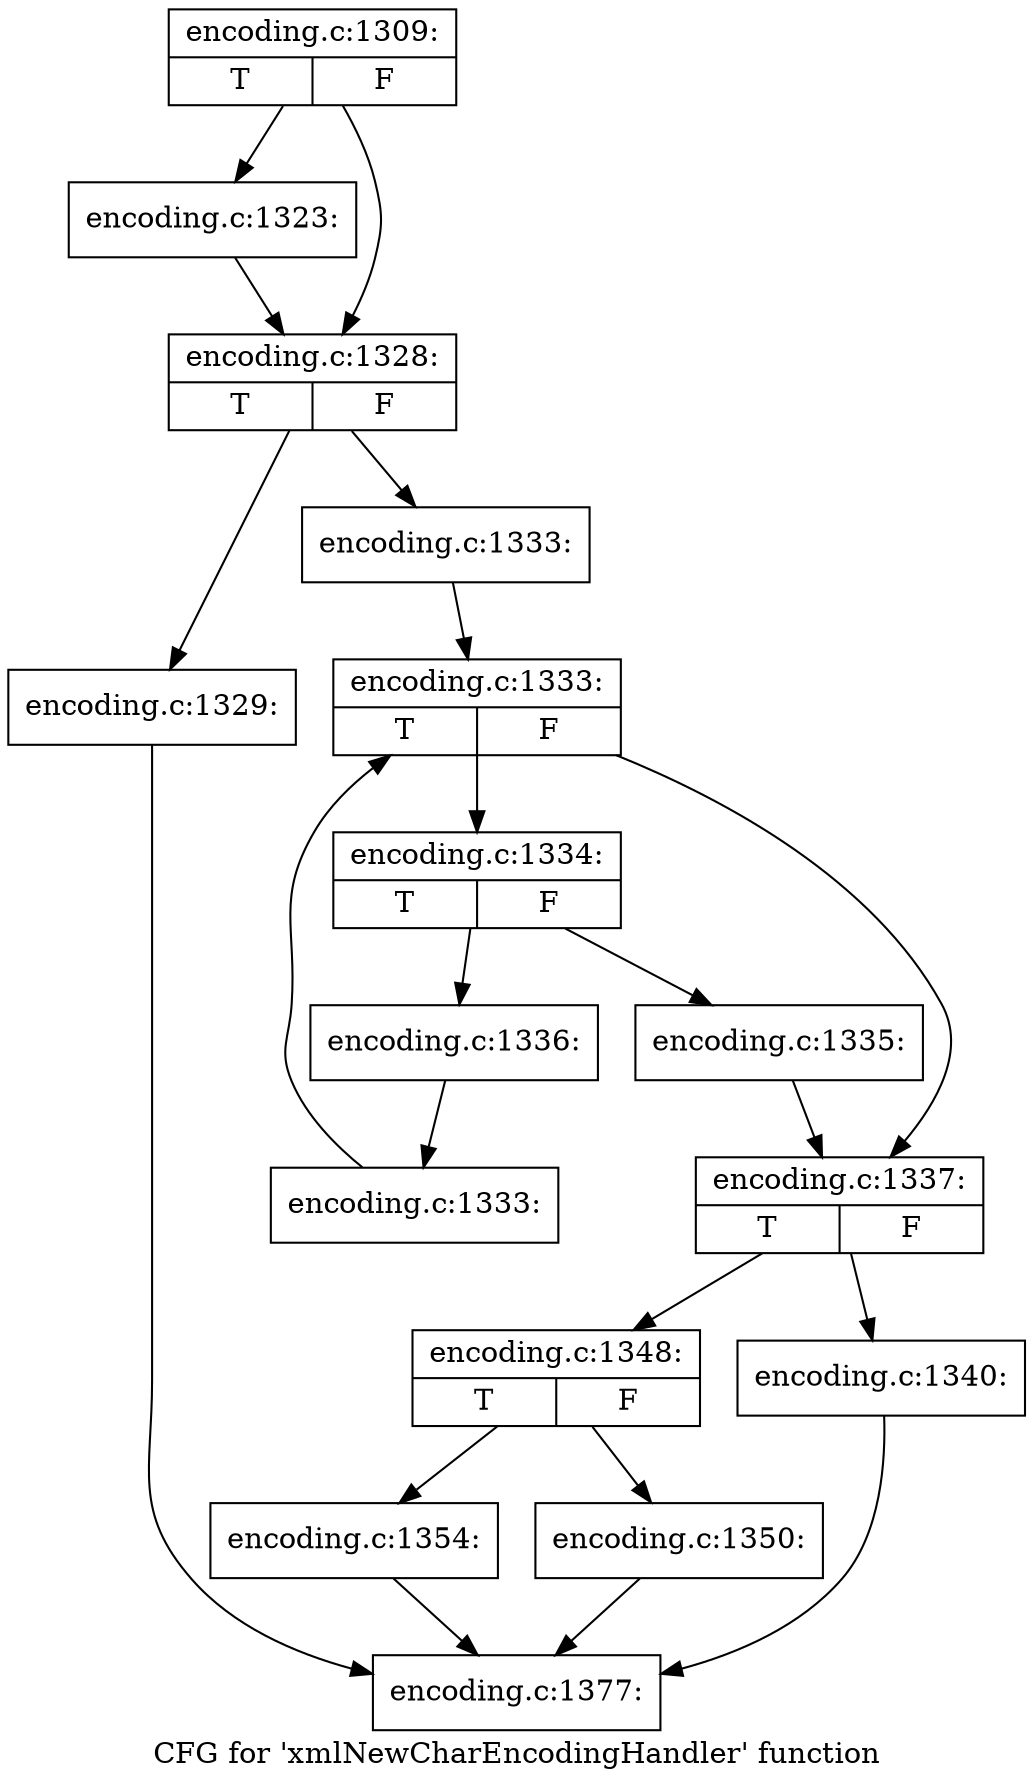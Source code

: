 digraph "CFG for 'xmlNewCharEncodingHandler' function" {
	label="CFG for 'xmlNewCharEncodingHandler' function";

	Node0x4672dd0 [shape=record,label="{encoding.c:1309:|{<s0>T|<s1>F}}"];
	Node0x4672dd0 -> Node0x4675240;
	Node0x4672dd0 -> Node0x4675290;
	Node0x4675240 [shape=record,label="{encoding.c:1323:}"];
	Node0x4675240 -> Node0x4675290;
	Node0x4675290 [shape=record,label="{encoding.c:1328:|{<s0>T|<s1>F}}"];
	Node0x4675290 -> Node0x4675780;
	Node0x4675290 -> Node0x46757d0;
	Node0x4675780 [shape=record,label="{encoding.c:1329:}"];
	Node0x4675780 -> Node0x45fbb90;
	Node0x46757d0 [shape=record,label="{encoding.c:1333:}"];
	Node0x46757d0 -> Node0x468a3b0;
	Node0x468a3b0 [shape=record,label="{encoding.c:1333:|{<s0>T|<s1>F}}"];
	Node0x468a3b0 -> Node0x468a690;
	Node0x468a3b0 -> Node0x468a210;
	Node0x468a690 [shape=record,label="{encoding.c:1334:|{<s0>T|<s1>F}}"];
	Node0x468a690 -> Node0x468af50;
	Node0x468a690 -> Node0x468afa0;
	Node0x468af50 [shape=record,label="{encoding.c:1335:}"];
	Node0x468af50 -> Node0x468a210;
	Node0x468afa0 [shape=record,label="{encoding.c:1336:}"];
	Node0x468afa0 -> Node0x468a600;
	Node0x468a600 [shape=record,label="{encoding.c:1333:}"];
	Node0x468a600 -> Node0x468a3b0;
	Node0x468a210 [shape=record,label="{encoding.c:1337:|{<s0>T|<s1>F}}"];
	Node0x468a210 -> Node0x468bdc0;
	Node0x468a210 -> Node0x468be10;
	Node0x468bdc0 [shape=record,label="{encoding.c:1340:}"];
	Node0x468bdc0 -> Node0x45fbb90;
	Node0x468be10 [shape=record,label="{encoding.c:1348:|{<s0>T|<s1>F}}"];
	Node0x468be10 -> Node0x4695810;
	Node0x468be10 -> Node0x4695ce0;
	Node0x4695810 [shape=record,label="{encoding.c:1350:}"];
	Node0x4695810 -> Node0x45fbb90;
	Node0x4695ce0 [shape=record,label="{encoding.c:1354:}"];
	Node0x4695ce0 -> Node0x45fbb90;
	Node0x45fbb90 [shape=record,label="{encoding.c:1377:}"];
}
